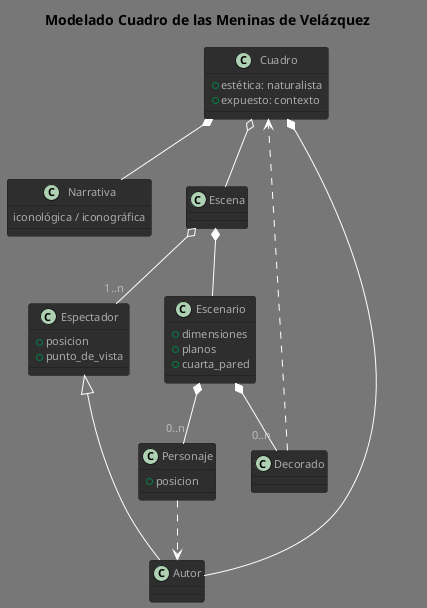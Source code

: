 @startuml MeninasDomain
!theme reddress-darkred
title Modelado Cuadro de las Meninas de Velázquez

class Cuadro {
    + estética: naturalista
    + expuesto: contexto
}

class Narrativa {
    iconológica / iconográfica
}

class Escenario {
    + dimensiones
    + planos
    + cuarta_pared
}

class Decorado {

}

class Espectador {
    + posicion
    + punto_de_vista
}

class Personaje {
    + posicion
}

Cuadro *-- Autor
Cuadro *-- Narrativa
Cuadro o-- Escena

Escena o--"1..n" Espectador
Escena *-- Escenario
Escenario *--"0..n" Personaje
Escenario *--"0..n" Decorado
Personaje ..> Autor
'Personaje ..> Espectador
Decorado ..> Cuadro
Espectador <|-- Autor


@end